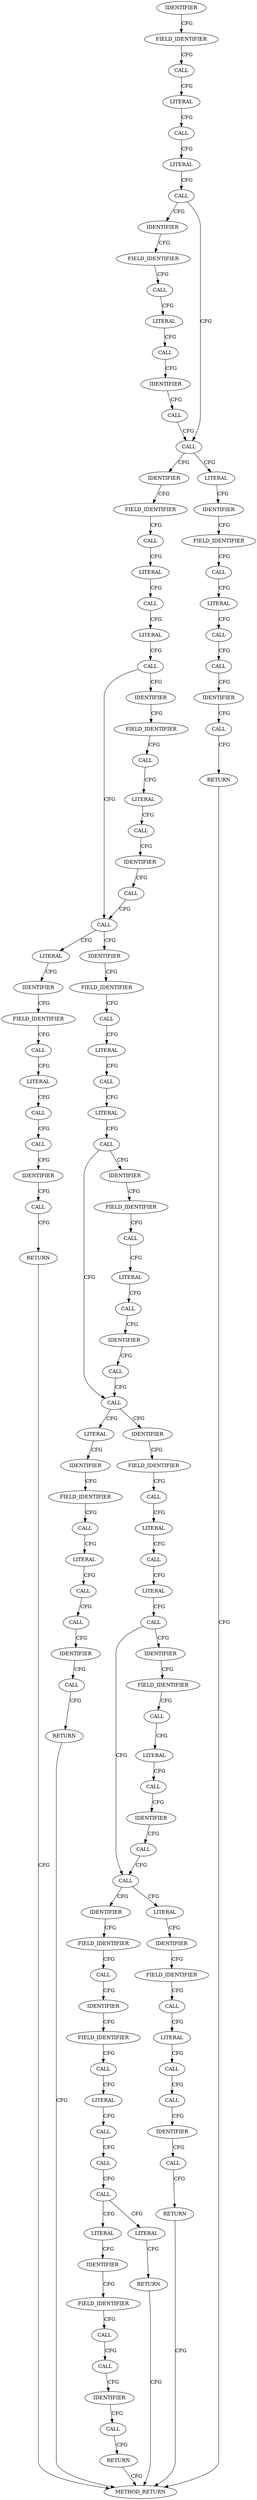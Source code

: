 strict digraph "" {
	node [label="\N"];
	1716	[ARGUMENT_INDEX=-1,
		CODE="return -EINVAL;",
		COLUMN_NUMBER=3,
		LINE_NUMBER=557,
		ORDER=2,
		filename="messenger_v2.c",
		label=RETURN];
	1721	[CODE=RET,
		COLUMN_NUMBER=1,
		EVALUATION_STRATEGY=BY_VALUE,
		LINE_NUMBER=501,
		ORDER=4,
		TYPE_FULL_NAME=int,
		filename="messenger_v2.c",
		label=METHOD_RETURN];
	1716 -> 1721	[label=CFG];
	1632	[ARGUMENT_INDEX=2,
		CODE=1,
		COLUMN_NUMBER=20,
		LINE_NUMBER=535,
		ORDER=2,
		TYPE_FULL_NAME=int,
		filename="messenger_v2.c",
		label=LITERAL];
	1628	[ARGUMENT_INDEX=1,
		CODE="desc->fd_lens[1]",
		COLUMN_NUMBER=6,
		DISPATCH_TYPE=STATIC_DISPATCH,
		LINE_NUMBER=535,
		METHOD_FULL_NAME="<operator>.indirectIndexAccess",
		NAME="<operator>.indirectIndexAccess",
		ORDER=1,
		TYPE_FULL_NAME="<empty>",
		filename="messenger_v2.c",
		label=CALL];
	1632 -> 1628	[label=CFG];
	1633	[ARGUMENT_INDEX=2,
		CODE=CEPH_MSG_MAX_FRONT_LEN,
		COLUMN_NUMBER=25,
		LINE_NUMBER=535,
		NAME=CEPH_MSG_MAX_FRONT_LEN,
		ORDER=2,
		TYPE_FULL_NAME=ANY,
		filename="messenger_v2.c",
		label=IDENTIFIER];
	1628 -> 1633	[label=CFG];
	1683	[ARGUMENT_INDEX=1,
		CODE="desc->fd_lens",
		COLUMN_NUMBER=6,
		DISPATCH_TYPE=STATIC_DISPATCH,
		LINE_NUMBER=545,
		METHOD_FULL_NAME="<operator>.indirectFieldAccess",
		NAME="<operator>.indirectFieldAccess",
		ORDER=1,
		TYPE_FULL_NAME="<empty>",
		filename="messenger_v2.c",
		label=CALL];
	1686	[ARGUMENT_INDEX=2,
		CODE=3,
		COLUMN_NUMBER=20,
		LINE_NUMBER=545,
		ORDER=2,
		TYPE_FULL_NAME=int,
		filename="messenger_v2.c",
		label=LITERAL];
	1683 -> 1686	[label=CFG];
	1682	[ARGUMENT_INDEX=1,
		CODE="desc->fd_lens[3]",
		COLUMN_NUMBER=6,
		DISPATCH_TYPE=STATIC_DISPATCH,
		LINE_NUMBER=545,
		METHOD_FULL_NAME="<operator>.indirectIndexAccess",
		NAME="<operator>.indirectIndexAccess",
		ORDER=1,
		TYPE_FULL_NAME="<empty>",
		filename="messenger_v2.c",
		label=CALL];
	1686 -> 1682	[label=CFG];
	1644	[ARGUMENT_INDEX=1,
		CODE=EINVAL,
		COLUMN_NUMBER=11,
		LINE_NUMBER=537,
		NAME=EINVAL,
		ORDER=1,
		TYPE_FULL_NAME=ANY,
		filename="messenger_v2.c",
		label=IDENTIFIER];
	1643	[ARGUMENT_INDEX=-1,
		CODE="-EINVAL",
		COLUMN_NUMBER=10,
		DISPATCH_TYPE=STATIC_DISPATCH,
		LINE_NUMBER=537,
		METHOD_FULL_NAME="<operator>.minus",
		NAME="<operator>.minus",
		ORDER=1,
		TYPE_FULL_NAME="<empty>",
		filename="messenger_v2.c",
		label=CALL];
	1644 -> 1643	[label=CFG];
	1642	[ARGUMENT_INDEX=-1,
		CODE="return -EINVAL;",
		COLUMN_NUMBER=3,
		LINE_NUMBER=537,
		ORDER=2,
		filename="messenger_v2.c",
		label=RETURN];
	1643 -> 1642	[label=CFG];
	1647	[ARGUMENT_INDEX=1,
		CODE="desc->fd_lens[2] < 0",
		COLUMN_NUMBER=6,
		DISPATCH_TYPE=STATIC_DISPATCH,
		LINE_NUMBER=539,
		METHOD_FULL_NAME="<operator>.lessThan",
		NAME="<operator>.lessThan",
		ORDER=1,
		TYPE_FULL_NAME="<empty>",
		filename="messenger_v2.c",
		label=CALL];
	1646	[ARGUMENT_INDEX=-1,
		CODE="desc->fd_lens[2] < 0 ||
	    desc->fd_lens[2] > CEPH_MSG_MAX_MIDDLE_LEN",
		COLUMN_NUMBER=6,
		DISPATCH_TYPE=STATIC_DISPATCH,
		LINE_NUMBER=539,
		METHOD_FULL_NAME="<operator>.logicalOr",
		NAME="<operator>.logicalOr",
		ORDER=1,
		TYPE_FULL_NAME="<empty>",
		filename="messenger_v2.c",
		label=CALL];
	1647 -> 1646	[label=CFG];
	1657	[ARGUMENT_INDEX=1,
		CODE=desc,
		COLUMN_NUMBER=6,
		LINE_NUMBER=540,
		NAME=desc,
		ORDER=1,
		TYPE_FULL_NAME="ceph_frame_desc*",
		filename="messenger_v2.c",
		label=IDENTIFIER];
	1647 -> 1657	[label=CFG];
	1663	[ARGUMENT_INDEX=1,
		CODE="\"bad middle segment length %d\\n\"",
		COLUMN_NUMBER=10,
		LINE_NUMBER=541,
		ORDER=1,
		TYPE_FULL_NAME=char,
		filename="messenger_v2.c",
		label=LITERAL];
	1646 -> 1663	[label=CFG];
	1677	[ARGUMENT_INDEX=1,
		CODE=desc,
		COLUMN_NUMBER=6,
		LINE_NUMBER=544,
		NAME=desc,
		ORDER=1,
		TYPE_FULL_NAME="ceph_frame_desc*",
		filename="messenger_v2.c",
		label=IDENTIFIER];
	1646 -> 1677	[label=CFG];
	1658	[ARGUMENT_INDEX=2,
		CANONICAL_NAME=fd_lens,
		CODE=fd_lens,
		COLUMN_NUMBER=6,
		LINE_NUMBER=540,
		ORDER=2,
		filename="messenger_v2.c",
		label=FIELD_IDENTIFIER];
	1657 -> 1658	[label=CFG];
	1709	[ARGUMENT_INDEX=2,
		CODE=1,
		COLUMN_NUMBER=40,
		LINE_NUMBER=554,
		ORDER=2,
		TYPE_FULL_NAME=int,
		filename="messenger_v2.c",
		label=LITERAL];
	1705	[ARGUMENT_INDEX=2,
		CODE="desc->fd_seg_cnt - 1",
		COLUMN_NUMBER=21,
		DISPATCH_TYPE=STATIC_DISPATCH,
		LINE_NUMBER=554,
		METHOD_FULL_NAME="<operator>.subtraction",
		NAME="<operator>.subtraction",
		ORDER=2,
		TYPE_FULL_NAME="<empty>",
		filename="messenger_v2.c",
		label=CALL];
	1709 -> 1705	[label=CFG];
	1701	[ARGUMENT_INDEX=1,
		CODE="desc->fd_lens[desc->fd_seg_cnt - 1]",
		COLUMN_NUMBER=7,
		DISPATCH_TYPE=STATIC_DISPATCH,
		LINE_NUMBER=554,
		METHOD_FULL_NAME="<operator>.indirectIndexAccess",
		NAME="<operator>.indirectIndexAccess",
		ORDER=1,
		TYPE_FULL_NAME="<empty>",
		filename="messenger_v2.c",
		label=CALL];
	1705 -> 1701	[label=CFG];
	1602	[ARGUMENT_INDEX=1,
		CODE="desc->fd_lens",
		COLUMN_NUMBER=6,
		DISPATCH_TYPE=STATIC_DISPATCH,
		LINE_NUMBER=530,
		METHOD_FULL_NAME="<operator>.indirectFieldAccess",
		NAME="<operator>.indirectFieldAccess",
		ORDER=1,
		TYPE_FULL_NAME="<empty>",
		filename="messenger_v2.c",
		label=CALL];
	1605	[ARGUMENT_INDEX=2,
		CODE=0,
		COLUMN_NUMBER=20,
		LINE_NUMBER=530,
		ORDER=2,
		TYPE_FULL_NAME=int,
		filename="messenger_v2.c",
		label=LITERAL];
	1602 -> 1605	[label=CFG];
	1601	[ARGUMENT_INDEX=1,
		CODE="desc->fd_lens[0]",
		COLUMN_NUMBER=6,
		DISPATCH_TYPE=STATIC_DISPATCH,
		LINE_NUMBER=530,
		METHOD_FULL_NAME="<operator>.indirectIndexAccess",
		NAME="<operator>.indirectIndexAccess",
		ORDER=1,
		TYPE_FULL_NAME="<empty>",
		filename="messenger_v2.c",
		label=CALL];
	1605 -> 1601	[label=CFG];
	1715	[ARGUMENT_INDEX=2,
		CANONICAL_NAME=fd_seg_cnt,
		CODE=fd_seg_cnt,
		COLUMN_NUMBER=10,
		LINE_NUMBER=556,
		ORDER=2,
		filename="messenger_v2.c",
		label=FIELD_IDENTIFIER];
	1713	[ARGUMENT_INDEX=2,
		CODE="desc->fd_seg_cnt",
		COLUMN_NUMBER=10,
		DISPATCH_TYPE=STATIC_DISPATCH,
		LINE_NUMBER=556,
		METHOD_FULL_NAME="<operator>.indirectFieldAccess",
		NAME="<operator>.indirectFieldAccess",
		ORDER=2,
		TYPE_FULL_NAME="<empty>",
		filename="messenger_v2.c",
		label=CALL];
	1715 -> 1713	[label=CFG];
	1711	[ARGUMENT_INDEX=-1,
		CODE="pr_err(\"last segment empty, segment count %d\\n\",
		       desc->fd_seg_cnt)",
		COLUMN_NUMBER=3,
		DISPATCH_TYPE=STATIC_DISPATCH,
		LINE_NUMBER=555,
		METHOD_FULL_NAME=pr_err,
		NAME=pr_err,
		ORDER=1,
		TYPE_FULL_NAME="<empty>",
		filename="messenger_v2.c",
		label=CALL];
	1713 -> 1711	[label=CFG];
	1639	[ARGUMENT_INDEX=1,
		CODE=desc,
		COLUMN_NUMBER=43,
		LINE_NUMBER=536,
		NAME=desc,
		ORDER=1,
		TYPE_FULL_NAME="ceph_frame_desc*",
		filename="messenger_v2.c",
		label=IDENTIFIER];
	1640	[ARGUMENT_INDEX=2,
		CANONICAL_NAME=fd_lens,
		CODE=fd_lens,
		COLUMN_NUMBER=43,
		LINE_NUMBER=536,
		ORDER=2,
		filename="messenger_v2.c",
		label=FIELD_IDENTIFIER];
	1639 -> 1640	[label=CFG];
	1638	[ARGUMENT_INDEX=1,
		CODE="desc->fd_lens",
		COLUMN_NUMBER=43,
		DISPATCH_TYPE=STATIC_DISPATCH,
		LINE_NUMBER=536,
		METHOD_FULL_NAME="<operator>.indirectFieldAccess",
		NAME="<operator>.indirectFieldAccess",
		ORDER=1,
		TYPE_FULL_NAME="<empty>",
		filename="messenger_v2.c",
		label=CALL];
	1640 -> 1638	[label=CFG];
	1666	[ARGUMENT_INDEX=1,
		CODE=desc,
		COLUMN_NUMBER=44,
		LINE_NUMBER=541,
		NAME=desc,
		ORDER=1,
		TYPE_FULL_NAME="ceph_frame_desc*",
		filename="messenger_v2.c",
		label=IDENTIFIER];
	1663 -> 1666	[label=CFG];
	1678	[ARGUMENT_INDEX=2,
		CANONICAL_NAME=fd_lens,
		CODE=fd_lens,
		COLUMN_NUMBER=6,
		LINE_NUMBER=544,
		ORDER=2,
		filename="messenger_v2.c",
		label=FIELD_IDENTIFIER];
	1677 -> 1678	[label=CFG];
	1708	[ARGUMENT_INDEX=2,
		CANONICAL_NAME=fd_seg_cnt,
		CODE=fd_seg_cnt,
		COLUMN_NUMBER=21,
		LINE_NUMBER=554,
		ORDER=2,
		filename="messenger_v2.c",
		label=FIELD_IDENTIFIER];
	1706	[ARGUMENT_INDEX=1,
		CODE="desc->fd_seg_cnt",
		COLUMN_NUMBER=21,
		DISPATCH_TYPE=STATIC_DISPATCH,
		LINE_NUMBER=554,
		METHOD_FULL_NAME="<operator>.indirectFieldAccess",
		NAME="<operator>.indirectFieldAccess",
		ORDER=1,
		TYPE_FULL_NAME="<empty>",
		filename="messenger_v2.c",
		label=CALL];
	1708 -> 1706	[label=CFG];
	1706 -> 1709	[label=CFG];
	1685	[ARGUMENT_INDEX=2,
		CANONICAL_NAME=fd_lens,
		CODE=fd_lens,
		COLUMN_NUMBER=6,
		LINE_NUMBER=545,
		ORDER=2,
		filename="messenger_v2.c",
		label=FIELD_IDENTIFIER];
	1685 -> 1683	[label=CFG];
	1660	[ARGUMENT_INDEX=2,
		CODE=CEPH_MSG_MAX_MIDDLE_LEN,
		COLUMN_NUMBER=25,
		LINE_NUMBER=540,
		NAME=CEPH_MSG_MAX_MIDDLE_LEN,
		ORDER=2,
		TYPE_FULL_NAME=ANY,
		filename="messenger_v2.c",
		label=IDENTIFIER];
	1654	[ARGUMENT_INDEX=2,
		CODE="desc->fd_lens[2] > CEPH_MSG_MAX_MIDDLE_LEN",
		COLUMN_NUMBER=6,
		DISPATCH_TYPE=STATIC_DISPATCH,
		LINE_NUMBER=540,
		METHOD_FULL_NAME="<operator>.greaterThan",
		NAME="<operator>.greaterThan",
		ORDER=2,
		TYPE_FULL_NAME="<empty>",
		filename="messenger_v2.c",
		label=CALL];
	1660 -> 1654	[label=CFG];
	1654 -> 1646	[label=CFG];
	1676	[ARGUMENT_INDEX=1,
		CODE="desc->fd_lens",
		COLUMN_NUMBER=6,
		DISPATCH_TYPE=STATIC_DISPATCH,
		LINE_NUMBER=544,
		METHOD_FULL_NAME="<operator>.indirectFieldAccess",
		NAME="<operator>.indirectFieldAccess",
		ORDER=1,
		TYPE_FULL_NAME="<empty>",
		filename="messenger_v2.c",
		label=CALL];
	1679	[ARGUMENT_INDEX=2,
		CODE=3,
		COLUMN_NUMBER=20,
		LINE_NUMBER=544,
		ORDER=2,
		TYPE_FULL_NAME=int,
		filename="messenger_v2.c",
		label=LITERAL];
	1676 -> 1679	[label=CFG];
	1675	[ARGUMENT_INDEX=1,
		CODE="desc->fd_lens[3]",
		COLUMN_NUMBER=6,
		DISPATCH_TYPE=STATIC_DISPATCH,
		LINE_NUMBER=544,
		METHOD_FULL_NAME="<operator>.indirectIndexAccess",
		NAME="<operator>.indirectIndexAccess",
		ORDER=1,
		TYPE_FULL_NAME="<empty>",
		filename="messenger_v2.c",
		label=CALL];
	1679 -> 1675	[label=CFG];
	1610	[ARGUMENT_INDEX=2,
		CODE="desc->fd_lens[0]",
		COLUMN_NUMBER=45,
		DISPATCH_TYPE=STATIC_DISPATCH,
		LINE_NUMBER=531,
		METHOD_FULL_NAME="<operator>.indirectIndexAccess",
		NAME="<operator>.indirectIndexAccess",
		ORDER=2,
		TYPE_FULL_NAME="<empty>",
		filename="messenger_v2.c",
		label=CALL];
	1608	[ARGUMENT_INDEX=-1,
		CODE="pr_err(\"bad control segment length %d\\n\", desc->fd_lens[0])",
		COLUMN_NUMBER=3,
		DISPATCH_TYPE=STATIC_DISPATCH,
		LINE_NUMBER=531,
		METHOD_FULL_NAME=pr_err,
		NAME=pr_err,
		ORDER=1,
		TYPE_FULL_NAME="<empty>",
		filename="messenger_v2.c",
		label=CALL];
	1610 -> 1608	[label=CFG];
	1617	[ARGUMENT_INDEX=1,
		CODE=EINVAL,
		COLUMN_NUMBER=11,
		LINE_NUMBER=532,
		NAME=EINVAL,
		ORDER=1,
		TYPE_FULL_NAME=ANY,
		filename="messenger_v2.c",
		label=IDENTIFIER];
	1608 -> 1617	[label=CFG];
	1623	[ARGUMENT_INDEX=1,
		CODE=desc,
		COLUMN_NUMBER=6,
		LINE_NUMBER=534,
		NAME=desc,
		ORDER=1,
		TYPE_FULL_NAME="ceph_frame_desc*",
		filename="messenger_v2.c",
		label=IDENTIFIER];
	1624	[ARGUMENT_INDEX=2,
		CANONICAL_NAME=fd_lens,
		CODE=fd_lens,
		COLUMN_NUMBER=6,
		LINE_NUMBER=534,
		ORDER=2,
		filename="messenger_v2.c",
		label=FIELD_IDENTIFIER];
	1623 -> 1624	[label=CFG];
	1622	[ARGUMENT_INDEX=1,
		CODE="desc->fd_lens",
		COLUMN_NUMBER=6,
		DISPATCH_TYPE=STATIC_DISPATCH,
		LINE_NUMBER=534,
		METHOD_FULL_NAME="<operator>.indirectFieldAccess",
		NAME="<operator>.indirectFieldAccess",
		ORDER=1,
		TYPE_FULL_NAME="<empty>",
		filename="messenger_v2.c",
		label=CALL];
	1624 -> 1622	[label=CFG];
	1596	[ARGUMENT_INDEX=1,
		CODE=desc,
		COLUMN_NUMBER=6,
		LINE_NUMBER=529,
		NAME=desc,
		ORDER=1,
		TYPE_FULL_NAME="ceph_frame_desc*",
		filename="messenger_v2.c",
		label=IDENTIFIER];
	1597	[ARGUMENT_INDEX=2,
		CANONICAL_NAME=fd_lens,
		CODE=fd_lens,
		COLUMN_NUMBER=6,
		LINE_NUMBER=529,
		ORDER=2,
		filename="messenger_v2.c",
		label=FIELD_IDENTIFIER];
	1596 -> 1597	[label=CFG];
	1595	[ARGUMENT_INDEX=1,
		CODE="desc->fd_lens",
		COLUMN_NUMBER=6,
		DISPATCH_TYPE=STATIC_DISPATCH,
		LINE_NUMBER=529,
		METHOD_FULL_NAME="<operator>.indirectFieldAccess",
		NAME="<operator>.indirectFieldAccess",
		ORDER=1,
		TYPE_FULL_NAME="<empty>",
		filename="messenger_v2.c",
		label=CALL];
	1597 -> 1595	[label=CFG];
	1621	[ARGUMENT_INDEX=1,
		CODE="desc->fd_lens[1]",
		COLUMN_NUMBER=6,
		DISPATCH_TYPE=STATIC_DISPATCH,
		LINE_NUMBER=534,
		METHOD_FULL_NAME="<operator>.indirectIndexAccess",
		NAME="<operator>.indirectIndexAccess",
		ORDER=1,
		TYPE_FULL_NAME="<empty>",
		filename="messenger_v2.c",
		label=CALL];
	1626	[ARGUMENT_INDEX=2,
		CODE=0,
		COLUMN_NUMBER=25,
		LINE_NUMBER=534,
		ORDER=2,
		TYPE_FULL_NAME=int,
		filename="messenger_v2.c",
		label=LITERAL];
	1621 -> 1626	[label=CFG];
	1620	[ARGUMENT_INDEX=1,
		CODE="desc->fd_lens[1] < 0",
		COLUMN_NUMBER=6,
		DISPATCH_TYPE=STATIC_DISPATCH,
		LINE_NUMBER=534,
		METHOD_FULL_NAME="<operator>.lessThan",
		NAME="<operator>.lessThan",
		ORDER=1,
		TYPE_FULL_NAME="<empty>",
		filename="messenger_v2.c",
		label=CALL];
	1626 -> 1620	[label=CFG];
	1664	[ARGUMENT_INDEX=2,
		CODE="desc->fd_lens[2]",
		COLUMN_NUMBER=44,
		DISPATCH_TYPE=STATIC_DISPATCH,
		LINE_NUMBER=541,
		METHOD_FULL_NAME="<operator>.indirectIndexAccess",
		NAME="<operator>.indirectIndexAccess",
		ORDER=2,
		TYPE_FULL_NAME="<empty>",
		filename="messenger_v2.c",
		label=CALL];
	1662	[ARGUMENT_INDEX=-1,
		CODE="pr_err(\"bad middle segment length %d\\n\", desc->fd_lens[2])",
		COLUMN_NUMBER=3,
		DISPATCH_TYPE=STATIC_DISPATCH,
		LINE_NUMBER=541,
		METHOD_FULL_NAME=pr_err,
		NAME=pr_err,
		ORDER=1,
		TYPE_FULL_NAME="<empty>",
		filename="messenger_v2.c",
		label=CALL];
	1664 -> 1662	[label=CFG];
	1671	[ARGUMENT_INDEX=1,
		CODE=EINVAL,
		COLUMN_NUMBER=11,
		LINE_NUMBER=542,
		NAME=EINVAL,
		ORDER=1,
		TYPE_FULL_NAME=ANY,
		filename="messenger_v2.c",
		label=IDENTIFIER];
	1662 -> 1671	[label=CFG];
	1680	[ARGUMENT_INDEX=2,
		CODE=0,
		COLUMN_NUMBER=25,
		LINE_NUMBER=544,
		ORDER=2,
		TYPE_FULL_NAME=int,
		filename="messenger_v2.c",
		label=LITERAL];
	1674	[ARGUMENT_INDEX=1,
		CODE="desc->fd_lens[3] < 0",
		COLUMN_NUMBER=6,
		DISPATCH_TYPE=STATIC_DISPATCH,
		LINE_NUMBER=544,
		METHOD_FULL_NAME="<operator>.lessThan",
		NAME="<operator>.lessThan",
		ORDER=1,
		TYPE_FULL_NAME="<empty>",
		filename="messenger_v2.c",
		label=CALL];
	1680 -> 1674	[label=CFG];
	1673	[ARGUMENT_INDEX=-1,
		CODE="desc->fd_lens[3] < 0 ||
	    desc->fd_lens[3] > CEPH_MSG_MAX_DATA_LEN",
		COLUMN_NUMBER=6,
		DISPATCH_TYPE=STATIC_DISPATCH,
		LINE_NUMBER=544,
		METHOD_FULL_NAME="<operator>.logicalOr",
		NAME="<operator>.logicalOr",
		ORDER=1,
		TYPE_FULL_NAME="<empty>",
		filename="messenger_v2.c",
		label=CALL];
	1674 -> 1673	[label=CFG];
	1684	[ARGUMENT_INDEX=1,
		CODE=desc,
		COLUMN_NUMBER=6,
		LINE_NUMBER=545,
		NAME=desc,
		ORDER=1,
		TYPE_FULL_NAME="ceph_frame_desc*",
		filename="messenger_v2.c",
		label=IDENTIFIER];
	1674 -> 1684	[label=CFG];
	1703	[ARGUMENT_INDEX=1,
		CODE=desc,
		COLUMN_NUMBER=7,
		LINE_NUMBER=554,
		NAME=desc,
		ORDER=1,
		TYPE_FULL_NAME="ceph_frame_desc*",
		filename="messenger_v2.c",
		label=IDENTIFIER];
	1704	[ARGUMENT_INDEX=2,
		CANONICAL_NAME=fd_lens,
		CODE=fd_lens,
		COLUMN_NUMBER=7,
		LINE_NUMBER=554,
		ORDER=2,
		filename="messenger_v2.c",
		label=FIELD_IDENTIFIER];
	1703 -> 1704	[label=CFG];
	1702	[ARGUMENT_INDEX=1,
		CODE="desc->fd_lens",
		COLUMN_NUMBER=7,
		DISPATCH_TYPE=STATIC_DISPATCH,
		LINE_NUMBER=554,
		METHOD_FULL_NAME="<operator>.indirectFieldAccess",
		NAME="<operator>.indirectFieldAccess",
		ORDER=1,
		TYPE_FULL_NAME="<empty>",
		filename="messenger_v2.c",
		label=CALL];
	1704 -> 1702	[label=CFG];
	1667	[ARGUMENT_INDEX=2,
		CANONICAL_NAME=fd_lens,
		CODE=fd_lens,
		COLUMN_NUMBER=44,
		LINE_NUMBER=541,
		ORDER=2,
		filename="messenger_v2.c",
		label=FIELD_IDENTIFIER];
	1665	[ARGUMENT_INDEX=1,
		CODE="desc->fd_lens",
		COLUMN_NUMBER=44,
		DISPATCH_TYPE=STATIC_DISPATCH,
		LINE_NUMBER=541,
		METHOD_FULL_NAME="<operator>.indirectFieldAccess",
		NAME="<operator>.indirectFieldAccess",
		ORDER=1,
		TYPE_FULL_NAME="<empty>",
		filename="messenger_v2.c",
		label=CALL];
	1667 -> 1665	[label=CFG];
	1668	[ARGUMENT_INDEX=2,
		CODE=2,
		COLUMN_NUMBER=58,
		LINE_NUMBER=541,
		ORDER=2,
		TYPE_FULL_NAME=int,
		filename="messenger_v2.c",
		label=LITERAL];
	1665 -> 1668	[label=CFG];
	1666 -> 1667	[label=CFG];
	1718	[ARGUMENT_INDEX=1,
		CODE=EINVAL,
		COLUMN_NUMBER=11,
		LINE_NUMBER=557,
		NAME=EINVAL,
		ORDER=1,
		TYPE_FULL_NAME=ANY,
		filename="messenger_v2.c",
		label=IDENTIFIER];
	1711 -> 1718	[label=CFG];
	1627	[ARGUMENT_INDEX=2,
		CODE="desc->fd_lens[1] > CEPH_MSG_MAX_FRONT_LEN",
		COLUMN_NUMBER=6,
		DISPATCH_TYPE=STATIC_DISPATCH,
		LINE_NUMBER=535,
		METHOD_FULL_NAME="<operator>.greaterThan",
		NAME="<operator>.greaterThan",
		ORDER=2,
		TYPE_FULL_NAME="<empty>",
		filename="messenger_v2.c",
		label=CALL];
	1633 -> 1627	[label=CFG];
	1717	[ARGUMENT_INDEX=-1,
		CODE="-EINVAL",
		COLUMN_NUMBER=10,
		DISPATCH_TYPE=STATIC_DISPATCH,
		LINE_NUMBER=557,
		METHOD_FULL_NAME="<operator>.minus",
		NAME="<operator>.minus",
		ORDER=1,
		TYPE_FULL_NAME="<empty>",
		filename="messenger_v2.c",
		label=CALL];
	1718 -> 1717	[label=CFG];
	1649	[ARGUMENT_INDEX=1,
		CODE="desc->fd_lens",
		COLUMN_NUMBER=6,
		DISPATCH_TYPE=STATIC_DISPATCH,
		LINE_NUMBER=539,
		METHOD_FULL_NAME="<operator>.indirectFieldAccess",
		NAME="<operator>.indirectFieldAccess",
		ORDER=1,
		TYPE_FULL_NAME="<empty>",
		filename="messenger_v2.c",
		label=CALL];
	1652	[ARGUMENT_INDEX=2,
		CODE=2,
		COLUMN_NUMBER=20,
		LINE_NUMBER=539,
		ORDER=2,
		TYPE_FULL_NAME=int,
		filename="messenger_v2.c",
		label=LITERAL];
	1649 -> 1652	[label=CFG];
	1648	[ARGUMENT_INDEX=1,
		CODE="desc->fd_lens[2]",
		COLUMN_NUMBER=6,
		DISPATCH_TYPE=STATIC_DISPATCH,
		LINE_NUMBER=539,
		METHOD_FULL_NAME="<operator>.indirectIndexAccess",
		NAME="<operator>.indirectIndexAccess",
		ORDER=1,
		TYPE_FULL_NAME="<empty>",
		filename="messenger_v2.c",
		label=CALL];
	1652 -> 1648	[label=CFG];
	1635	[ARGUMENT_INDEX=-1,
		CODE="pr_err(\"bad front segment length %d\\n\", desc->fd_lens[1])",
		COLUMN_NUMBER=3,
		DISPATCH_TYPE=STATIC_DISPATCH,
		LINE_NUMBER=536,
		METHOD_FULL_NAME=pr_err,
		NAME=pr_err,
		ORDER=1,
		TYPE_FULL_NAME="<empty>",
		filename="messenger_v2.c",
		label=CALL];
	1635 -> 1644	[label=CFG];
	1694	[ARGUMENT_INDEX=2,
		CANONICAL_NAME=fd_lens,
		CODE=fd_lens,
		COLUMN_NUMBER=42,
		LINE_NUMBER=546,
		ORDER=2,
		filename="messenger_v2.c",
		label=FIELD_IDENTIFIER];
	1692	[ARGUMENT_INDEX=1,
		CODE="desc->fd_lens",
		COLUMN_NUMBER=42,
		DISPATCH_TYPE=STATIC_DISPATCH,
		LINE_NUMBER=546,
		METHOD_FULL_NAME="<operator>.indirectFieldAccess",
		NAME="<operator>.indirectFieldAccess",
		ORDER=1,
		TYPE_FULL_NAME="<empty>",
		filename="messenger_v2.c",
		label=CALL];
	1694 -> 1692	[label=CFG];
	1695	[ARGUMENT_INDEX=2,
		CODE=3,
		COLUMN_NUMBER=56,
		LINE_NUMBER=546,
		ORDER=2,
		TYPE_FULL_NAME=int,
		filename="messenger_v2.c",
		label=LITERAL];
	1692 -> 1695	[label=CFG];
	1629	[ARGUMENT_INDEX=1,
		CODE="desc->fd_lens",
		COLUMN_NUMBER=6,
		DISPATCH_TYPE=STATIC_DISPATCH,
		LINE_NUMBER=535,
		METHOD_FULL_NAME="<operator>.indirectFieldAccess",
		NAME="<operator>.indirectFieldAccess",
		ORDER=1,
		TYPE_FULL_NAME="<empty>",
		filename="messenger_v2.c",
		label=CALL];
	1629 -> 1632	[label=CFG];
	1637	[ARGUMENT_INDEX=2,
		CODE="desc->fd_lens[1]",
		COLUMN_NUMBER=43,
		DISPATCH_TYPE=STATIC_DISPATCH,
		LINE_NUMBER=536,
		METHOD_FULL_NAME="<operator>.indirectIndexAccess",
		NAME="<operator>.indirectIndexAccess",
		ORDER=2,
		TYPE_FULL_NAME="<empty>",
		filename="messenger_v2.c",
		label=CALL];
	1637 -> 1635	[label=CFG];
	1656	[ARGUMENT_INDEX=1,
		CODE="desc->fd_lens",
		COLUMN_NUMBER=6,
		DISPATCH_TYPE=STATIC_DISPATCH,
		LINE_NUMBER=540,
		METHOD_FULL_NAME="<operator>.indirectFieldAccess",
		NAME="<operator>.indirectFieldAccess",
		ORDER=1,
		TYPE_FULL_NAME="<empty>",
		filename="messenger_v2.c",
		label=CALL];
	1658 -> 1656	[label=CFG];
	1603	[ARGUMENT_INDEX=1,
		CODE=desc,
		COLUMN_NUMBER=6,
		LINE_NUMBER=530,
		NAME=desc,
		ORDER=1,
		TYPE_FULL_NAME="ceph_frame_desc*",
		filename="messenger_v2.c",
		label=IDENTIFIER];
	1604	[ARGUMENT_INDEX=2,
		CANONICAL_NAME=fd_lens,
		CODE=fd_lens,
		COLUMN_NUMBER=6,
		LINE_NUMBER=530,
		ORDER=2,
		filename="messenger_v2.c",
		label=FIELD_IDENTIFIER];
	1603 -> 1604	[label=CFG];
	1604 -> 1602	[label=CFG];
	1673 -> 1703	[label=CFG];
	1690	[ARGUMENT_INDEX=1,
		CODE="\"bad data segment length %d\\n\"",
		COLUMN_NUMBER=10,
		LINE_NUMBER=546,
		ORDER=1,
		TYPE_FULL_NAME=char,
		filename="messenger_v2.c",
		label=LITERAL];
	1673 -> 1690	[label=CFG];
	1684 -> 1685	[label=CFG];
	1619	[ARGUMENT_INDEX=-1,
		CODE="desc->fd_lens[1] < 0 ||
	    desc->fd_lens[1] > CEPH_MSG_MAX_FRONT_LEN",
		COLUMN_NUMBER=6,
		DISPATCH_TYPE=STATIC_DISPATCH,
		LINE_NUMBER=534,
		METHOD_FULL_NAME="<operator>.logicalOr",
		NAME="<operator>.logicalOr",
		ORDER=1,
		TYPE_FULL_NAME="<empty>",
		filename="messenger_v2.c",
		label=CALL];
	1620 -> 1619	[label=CFG];
	1630	[ARGUMENT_INDEX=1,
		CODE=desc,
		COLUMN_NUMBER=6,
		LINE_NUMBER=535,
		NAME=desc,
		ORDER=1,
		TYPE_FULL_NAME="ceph_frame_desc*",
		filename="messenger_v2.c",
		label=IDENTIFIER];
	1620 -> 1630	[label=CFG];
	1636	[ARGUMENT_INDEX=1,
		CODE="\"bad front segment length %d\\n\"",
		COLUMN_NUMBER=10,
		LINE_NUMBER=536,
		ORDER=1,
		TYPE_FULL_NAME=char,
		filename="messenger_v2.c",
		label=LITERAL];
	1619 -> 1636	[label=CFG];
	1650	[ARGUMENT_INDEX=1,
		CODE=desc,
		COLUMN_NUMBER=6,
		LINE_NUMBER=539,
		NAME=desc,
		ORDER=1,
		TYPE_FULL_NAME="ceph_frame_desc*",
		filename="messenger_v2.c",
		label=IDENTIFIER];
	1619 -> 1650	[label=CFG];
	1631	[ARGUMENT_INDEX=2,
		CANONICAL_NAME=fd_lens,
		CODE=fd_lens,
		COLUMN_NUMBER=6,
		LINE_NUMBER=535,
		ORDER=2,
		filename="messenger_v2.c",
		label=FIELD_IDENTIFIER];
	1630 -> 1631	[label=CFG];
	1717 -> 1716	[label=CFG];
	1687	[ARGUMENT_INDEX=2,
		CODE=CEPH_MSG_MAX_DATA_LEN,
		COLUMN_NUMBER=25,
		LINE_NUMBER=545,
		NAME=CEPH_MSG_MAX_DATA_LEN,
		ORDER=2,
		TYPE_FULL_NAME=ANY,
		filename="messenger_v2.c",
		label=IDENTIFIER];
	1681	[ARGUMENT_INDEX=2,
		CODE="desc->fd_lens[3] > CEPH_MSG_MAX_DATA_LEN",
		COLUMN_NUMBER=6,
		DISPATCH_TYPE=STATIC_DISPATCH,
		LINE_NUMBER=545,
		METHOD_FULL_NAME="<operator>.greaterThan",
		NAME="<operator>.greaterThan",
		ORDER=2,
		TYPE_FULL_NAME="<empty>",
		filename="messenger_v2.c",
		label=CALL];
	1687 -> 1681	[label=CFG];
	1681 -> 1673	[label=CFG];
	1641	[ARGUMENT_INDEX=2,
		CODE=1,
		COLUMN_NUMBER=57,
		LINE_NUMBER=536,
		ORDER=2,
		TYPE_FULL_NAME=int,
		filename="messenger_v2.c",
		label=LITERAL];
	1641 -> 1637	[label=CFG];
	1659	[ARGUMENT_INDEX=2,
		CODE=2,
		COLUMN_NUMBER=20,
		LINE_NUMBER=540,
		ORDER=2,
		TYPE_FULL_NAME=int,
		filename="messenger_v2.c",
		label=LITERAL];
	1656 -> 1659	[label=CFG];
	1655	[ARGUMENT_INDEX=1,
		CODE="desc->fd_lens[2]",
		COLUMN_NUMBER=6,
		DISPATCH_TYPE=STATIC_DISPATCH,
		LINE_NUMBER=540,
		METHOD_FULL_NAME="<operator>.indirectIndexAccess",
		NAME="<operator>.indirectIndexAccess",
		ORDER=1,
		TYPE_FULL_NAME="<empty>",
		filename="messenger_v2.c",
		label=CALL];
	1659 -> 1655	[label=CFG];
	1700	[ARGUMENT_INDEX=-1,
		CODE="!desc->fd_lens[desc->fd_seg_cnt - 1]",
		COLUMN_NUMBER=6,
		DISPATCH_TYPE=STATIC_DISPATCH,
		LINE_NUMBER=554,
		METHOD_FULL_NAME="<operator>.logicalNot",
		NAME="<operator>.logicalNot",
		ORDER=1,
		TYPE_FULL_NAME="<empty>",
		filename="messenger_v2.c",
		label=CALL];
	1712	[ARGUMENT_INDEX=1,
		CODE="\"last segment empty, segment count %d\\n\"",
		COLUMN_NUMBER=10,
		LINE_NUMBER=555,
		ORDER=1,
		TYPE_FULL_NAME=char,
		filename="messenger_v2.c",
		label=LITERAL];
	1700 -> 1712	[label=CFG];
	1720	[ARGUMENT_INDEX=-1,
		CODE=0,
		COLUMN_NUMBER=9,
		LINE_NUMBER=560,
		ORDER=1,
		TYPE_FULL_NAME=int,
		filename="messenger_v2.c",
		label=LITERAL];
	1700 -> 1720	[label=CFG];
	1714	[ARGUMENT_INDEX=1,
		CODE=desc,
		COLUMN_NUMBER=10,
		LINE_NUMBER=556,
		NAME=desc,
		ORDER=1,
		TYPE_FULL_NAME="ceph_frame_desc*",
		filename="messenger_v2.c",
		label=IDENTIFIER];
	1712 -> 1714	[label=CFG];
	1719	[ARGUMENT_INDEX=-1,
		CODE="return 0;",
		COLUMN_NUMBER=2,
		LINE_NUMBER=560,
		ORDER=19,
		filename="messenger_v2.c",
		label=RETURN];
	1720 -> 1719	[label=CFG];
	1668 -> 1664	[label=CFG];
	1625	[ARGUMENT_INDEX=2,
		CODE=1,
		COLUMN_NUMBER=20,
		LINE_NUMBER=534,
		ORDER=2,
		TYPE_FULL_NAME=int,
		filename="messenger_v2.c",
		label=LITERAL];
	1622 -> 1625	[label=CFG];
	1625 -> 1621	[label=CFG];
	1669	[ARGUMENT_INDEX=-1,
		CODE="return -EINVAL;",
		COLUMN_NUMBER=3,
		LINE_NUMBER=542,
		ORDER=2,
		filename="messenger_v2.c",
		label=RETURN];
	1669 -> 1721	[label=CFG];
	1606	[ARGUMENT_INDEX=2,
		CODE=CEPH_MSG_MAX_CONTROL_LEN,
		COLUMN_NUMBER=25,
		LINE_NUMBER=530,
		NAME=CEPH_MSG_MAX_CONTROL_LEN,
		ORDER=2,
		TYPE_FULL_NAME=ANY,
		filename="messenger_v2.c",
		label=IDENTIFIER];
	1601 -> 1606	[label=CFG];
	1600	[ARGUMENT_INDEX=2,
		CODE="desc->fd_lens[0] > CEPH_MSG_MAX_CONTROL_LEN",
		COLUMN_NUMBER=6,
		DISPATCH_TYPE=STATIC_DISPATCH,
		LINE_NUMBER=530,
		METHOD_FULL_NAME="<operator>.greaterThan",
		NAME="<operator>.greaterThan",
		ORDER=2,
		TYPE_FULL_NAME="<empty>",
		filename="messenger_v2.c",
		label=CALL];
	1606 -> 1600	[label=CFG];
	1616	[ARGUMENT_INDEX=-1,
		CODE="-EINVAL",
		COLUMN_NUMBER=10,
		DISPATCH_TYPE=STATIC_DISPATCH,
		LINE_NUMBER=532,
		METHOD_FULL_NAME="<operator>.minus",
		NAME="<operator>.minus",
		ORDER=1,
		TYPE_FULL_NAME="<empty>",
		filename="messenger_v2.c",
		label=CALL];
	1617 -> 1616	[label=CFG];
	1615	[ARGUMENT_INDEX=-1,
		CODE="return -EINVAL;",
		COLUMN_NUMBER=3,
		LINE_NUMBER=532,
		ORDER=2,
		filename="messenger_v2.c",
		label=RETURN];
	1616 -> 1615	[label=CFG];
	1719 -> 1721	[label=CFG];
	1598	[ARGUMENT_INDEX=2,
		CODE=0,
		COLUMN_NUMBER=20,
		LINE_NUMBER=529,
		ORDER=2,
		TYPE_FULL_NAME=int,
		filename="messenger_v2.c",
		label=LITERAL];
	1594	[ARGUMENT_INDEX=1,
		CODE="desc->fd_lens[0]",
		COLUMN_NUMBER=6,
		DISPATCH_TYPE=STATIC_DISPATCH,
		LINE_NUMBER=529,
		METHOD_FULL_NAME="<operator>.indirectIndexAccess",
		NAME="<operator>.indirectIndexAccess",
		ORDER=1,
		TYPE_FULL_NAME="<empty>",
		filename="messenger_v2.c",
		label=CALL];
	1598 -> 1594	[label=CFG];
	1599	[ARGUMENT_INDEX=2,
		CODE=0,
		COLUMN_NUMBER=25,
		LINE_NUMBER=529,
		ORDER=2,
		TYPE_FULL_NAME=int,
		filename="messenger_v2.c",
		label=LITERAL];
	1594 -> 1599	[label=CFG];
	1655 -> 1660	[label=CFG];
	1691	[ARGUMENT_INDEX=2,
		CODE="desc->fd_lens[3]",
		COLUMN_NUMBER=42,
		DISPATCH_TYPE=STATIC_DISPATCH,
		LINE_NUMBER=546,
		METHOD_FULL_NAME="<operator>.indirectIndexAccess",
		NAME="<operator>.indirectIndexAccess",
		ORDER=2,
		TYPE_FULL_NAME="<empty>",
		filename="messenger_v2.c",
		label=CALL];
	1689	[ARGUMENT_INDEX=-1,
		CODE="pr_err(\"bad data segment length %d\\n\", desc->fd_lens[3])",
		COLUMN_NUMBER=3,
		DISPATCH_TYPE=STATIC_DISPATCH,
		LINE_NUMBER=546,
		METHOD_FULL_NAME=pr_err,
		NAME=pr_err,
		ORDER=1,
		TYPE_FULL_NAME="<empty>",
		filename="messenger_v2.c",
		label=CALL];
	1691 -> 1689	[label=CFG];
	1698	[ARGUMENT_INDEX=1,
		CODE=EINVAL,
		COLUMN_NUMBER=11,
		LINE_NUMBER=547,
		NAME=EINVAL,
		ORDER=1,
		TYPE_FULL_NAME=ANY,
		filename="messenger_v2.c",
		label=IDENTIFIER];
	1689 -> 1698	[label=CFG];
	1611	[ARGUMENT_INDEX=1,
		CODE="desc->fd_lens",
		COLUMN_NUMBER=45,
		DISPATCH_TYPE=STATIC_DISPATCH,
		LINE_NUMBER=531,
		METHOD_FULL_NAME="<operator>.indirectFieldAccess",
		NAME="<operator>.indirectFieldAccess",
		ORDER=1,
		TYPE_FULL_NAME="<empty>",
		filename="messenger_v2.c",
		label=CALL];
	1614	[ARGUMENT_INDEX=2,
		CODE=0,
		COLUMN_NUMBER=59,
		LINE_NUMBER=531,
		ORDER=2,
		TYPE_FULL_NAME=int,
		filename="messenger_v2.c",
		label=LITERAL];
	1611 -> 1614	[label=CFG];
	1614 -> 1610	[label=CFG];
	1678 -> 1676	[label=CFG];
	1675 -> 1680	[label=CFG];
	1642 -> 1721	[label=CFG];
	1593	[ARGUMENT_INDEX=1,
		CODE="desc->fd_lens[0] < 0",
		COLUMN_NUMBER=6,
		DISPATCH_TYPE=STATIC_DISPATCH,
		LINE_NUMBER=529,
		METHOD_FULL_NAME="<operator>.lessThan",
		NAME="<operator>.lessThan",
		ORDER=1,
		TYPE_FULL_NAME="<empty>",
		filename="messenger_v2.c",
		label=CALL];
	1593 -> 1603	[label=CFG];
	1592	[ARGUMENT_INDEX=-1,
		CODE="desc->fd_lens[0] < 0 ||
	    desc->fd_lens[0] > CEPH_MSG_MAX_CONTROL_LEN",
		COLUMN_NUMBER=6,
		DISPATCH_TYPE=STATIC_DISPATCH,
		LINE_NUMBER=529,
		METHOD_FULL_NAME="<operator>.logicalOr",
		NAME="<operator>.logicalOr",
		ORDER=1,
		TYPE_FULL_NAME="<empty>",
		filename="messenger_v2.c",
		label=CALL];
	1593 -> 1592	[label=CFG];
	1592 -> 1623	[label=CFG];
	1609	[ARGUMENT_INDEX=1,
		CODE="\"bad control segment length %d\\n\"",
		COLUMN_NUMBER=10,
		LINE_NUMBER=531,
		ORDER=1,
		TYPE_FULL_NAME=char,
		filename="messenger_v2.c",
		label=LITERAL];
	1592 -> 1609	[label=CFG];
	1653	[ARGUMENT_INDEX=2,
		CODE=0,
		COLUMN_NUMBER=25,
		LINE_NUMBER=539,
		ORDER=2,
		TYPE_FULL_NAME=int,
		filename="messenger_v2.c",
		label=LITERAL];
	1653 -> 1647	[label=CFG];
	1631 -> 1629	[label=CFG];
	1670	[ARGUMENT_INDEX=-1,
		CODE="-EINVAL",
		COLUMN_NUMBER=10,
		DISPATCH_TYPE=STATIC_DISPATCH,
		LINE_NUMBER=542,
		METHOD_FULL_NAME="<operator>.minus",
		NAME="<operator>.minus",
		ORDER=1,
		TYPE_FULL_NAME="<empty>",
		filename="messenger_v2.c",
		label=CALL];
	1670 -> 1669	[label=CFG];
	1695 -> 1691	[label=CFG];
	1701 -> 1700	[label=CFG];
	1682 -> 1687	[label=CFG];
	1697	[ARGUMENT_INDEX=-1,
		CODE="-EINVAL",
		COLUMN_NUMBER=10,
		DISPATCH_TYPE=STATIC_DISPATCH,
		LINE_NUMBER=547,
		METHOD_FULL_NAME="<operator>.minus",
		NAME="<operator>.minus",
		ORDER=1,
		TYPE_FULL_NAME="<empty>",
		filename="messenger_v2.c",
		label=CALL];
	1696	[ARGUMENT_INDEX=-1,
		CODE="return -EINVAL;",
		COLUMN_NUMBER=3,
		LINE_NUMBER=547,
		ORDER=2,
		filename="messenger_v2.c",
		label=RETURN];
	1697 -> 1696	[label=CFG];
	1696 -> 1721	[label=CFG];
	1600 -> 1592	[label=CFG];
	1648 -> 1653	[label=CFG];
	1714 -> 1715	[label=CFG];
	1707	[ARGUMENT_INDEX=1,
		CODE=desc,
		COLUMN_NUMBER=21,
		LINE_NUMBER=554,
		NAME=desc,
		ORDER=1,
		TYPE_FULL_NAME="ceph_frame_desc*",
		filename="messenger_v2.c",
		label=IDENTIFIER];
	1702 -> 1707	[label=CFG];
	1627 -> 1619	[label=CFG];
	1595 -> 1598	[label=CFG];
	1693	[ARGUMENT_INDEX=1,
		CODE=desc,
		COLUMN_NUMBER=42,
		LINE_NUMBER=546,
		NAME=desc,
		ORDER=1,
		TYPE_FULL_NAME="ceph_frame_desc*",
		filename="messenger_v2.c",
		label=IDENTIFIER];
	1693 -> 1694	[label=CFG];
	1612	[ARGUMENT_INDEX=1,
		CODE=desc,
		COLUMN_NUMBER=45,
		LINE_NUMBER=531,
		NAME=desc,
		ORDER=1,
		TYPE_FULL_NAME="ceph_frame_desc*",
		filename="messenger_v2.c",
		label=IDENTIFIER];
	1609 -> 1612	[label=CFG];
	1613	[ARGUMENT_INDEX=2,
		CANONICAL_NAME=fd_lens,
		CODE=fd_lens,
		COLUMN_NUMBER=45,
		LINE_NUMBER=531,
		ORDER=2,
		filename="messenger_v2.c",
		label=FIELD_IDENTIFIER];
	1612 -> 1613	[label=CFG];
	1613 -> 1611	[label=CFG];
	1599 -> 1593	[label=CFG];
	1698 -> 1697	[label=CFG];
	1636 -> 1639	[label=CFG];
	1707 -> 1708	[label=CFG];
	1690 -> 1693	[label=CFG];
	1615 -> 1721	[label=CFG];
	1638 -> 1641	[label=CFG];
	1651	[ARGUMENT_INDEX=2,
		CANONICAL_NAME=fd_lens,
		CODE=fd_lens,
		COLUMN_NUMBER=6,
		LINE_NUMBER=539,
		ORDER=2,
		filename="messenger_v2.c",
		label=FIELD_IDENTIFIER];
	1650 -> 1651	[label=CFG];
	1651 -> 1649	[label=CFG];
	1671 -> 1670	[label=CFG];
}

